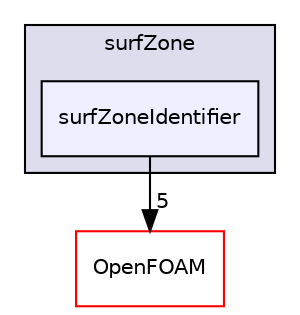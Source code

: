 digraph "src/surfMesh/surfZone/surfZoneIdentifier" {
  bgcolor=transparent;
  compound=true
  node [ fontsize="10", fontname="Helvetica"];
  edge [ labelfontsize="10", labelfontname="Helvetica"];
  subgraph clusterdir_367e2591196b309d6036c64a18218666 {
    graph [ bgcolor="#ddddee", pencolor="black", label="surfZone" fontname="Helvetica", fontsize="10", URL="dir_367e2591196b309d6036c64a18218666.html"]
  dir_9288d8b45b95ee6191c56a0889268efe [shape=box, label="surfZoneIdentifier", style="filled", fillcolor="#eeeeff", pencolor="black", URL="dir_9288d8b45b95ee6191c56a0889268efe.html"];
  }
  dir_c5473ff19b20e6ec4dfe5c310b3778a8 [shape=box label="OpenFOAM" color="red" URL="dir_c5473ff19b20e6ec4dfe5c310b3778a8.html"];
  dir_9288d8b45b95ee6191c56a0889268efe->dir_c5473ff19b20e6ec4dfe5c310b3778a8 [headlabel="5", labeldistance=1.5 headhref="dir_002706_001888.html"];
}
